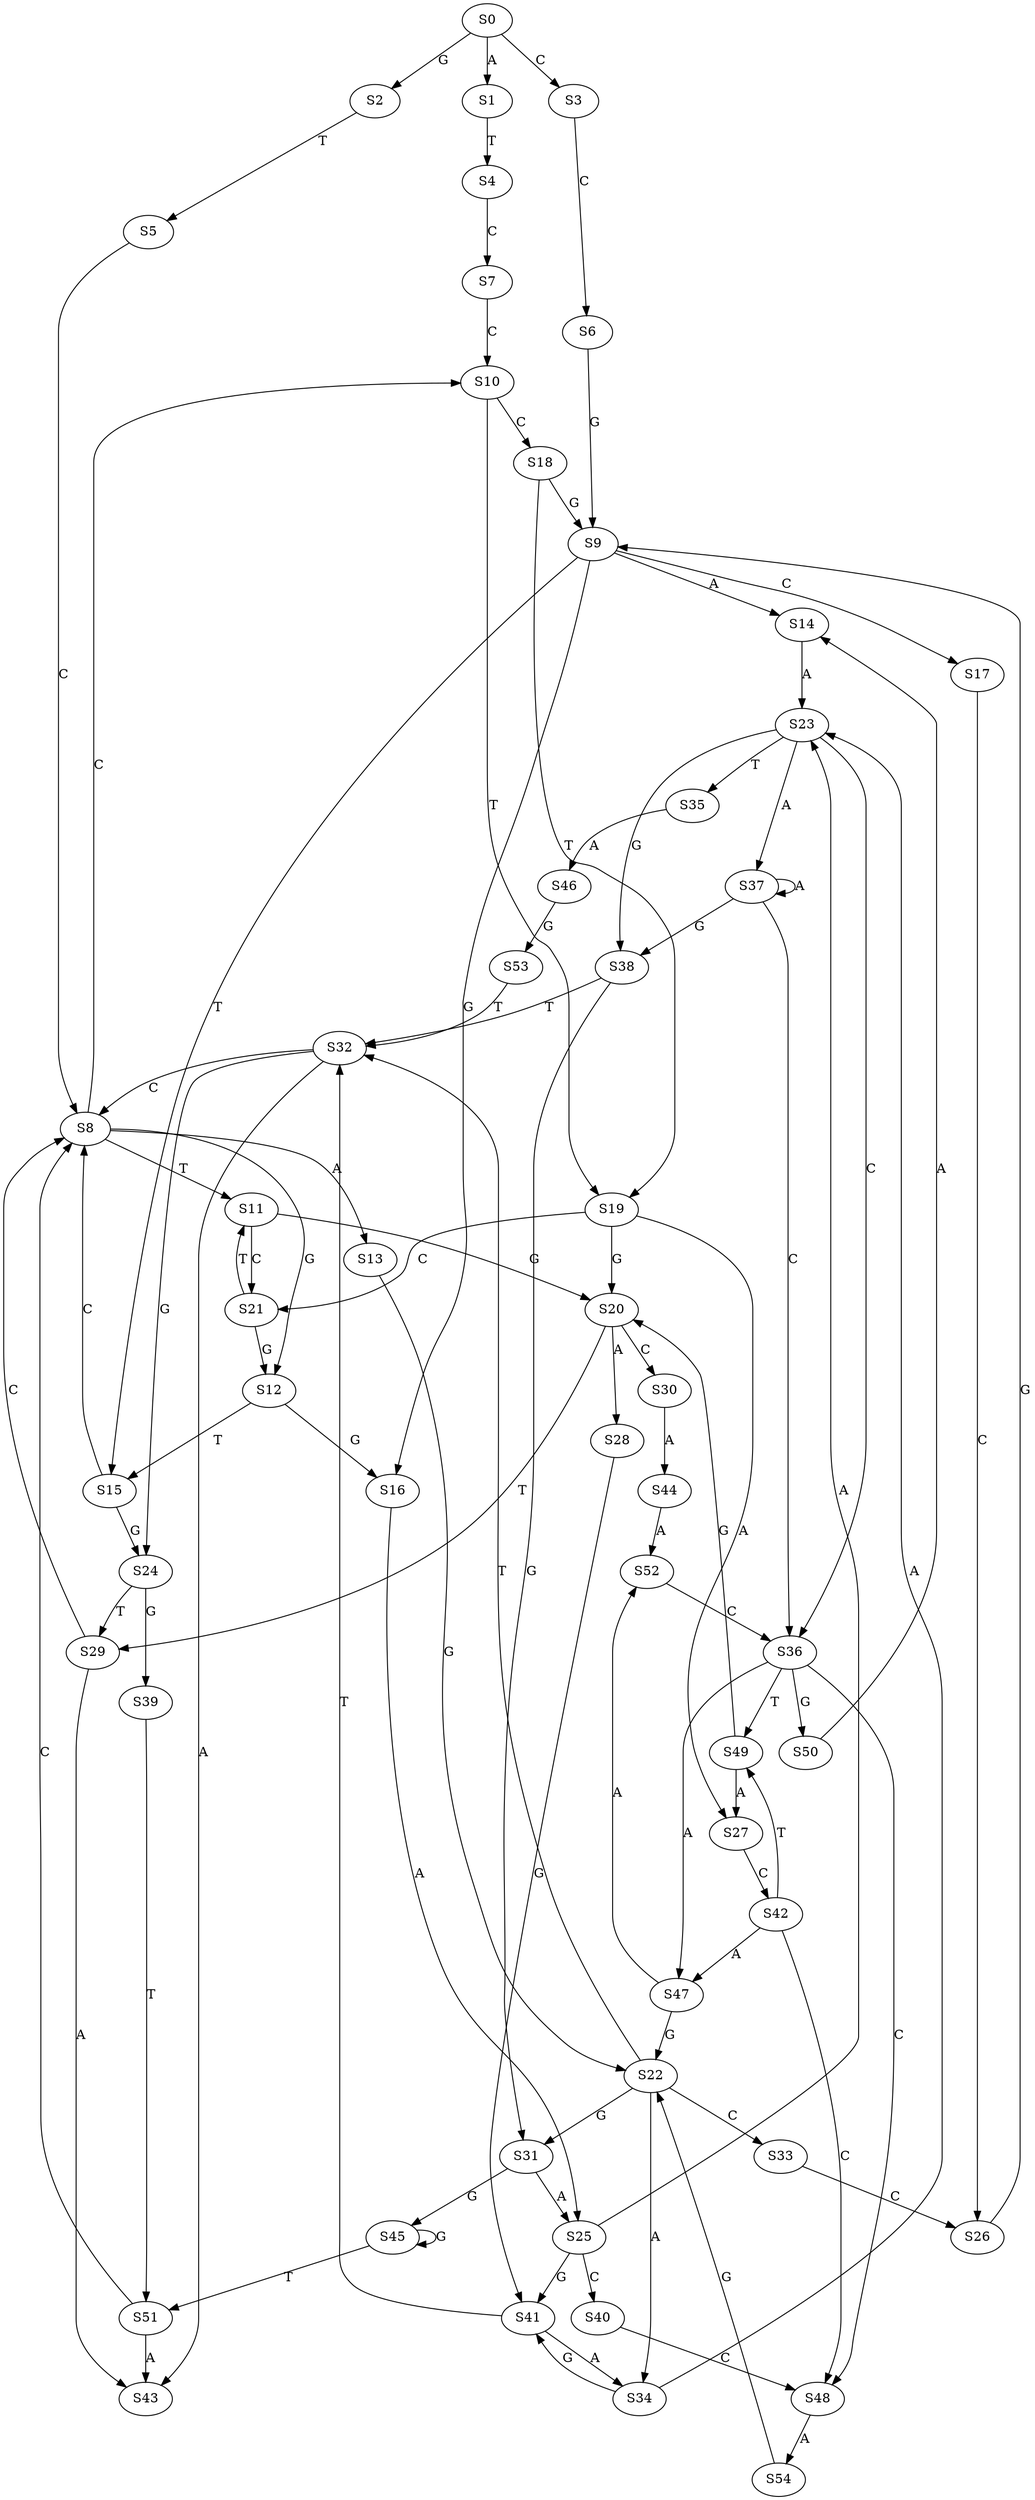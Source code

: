 strict digraph  {
	S0 -> S1 [ label = A ];
	S0 -> S2 [ label = G ];
	S0 -> S3 [ label = C ];
	S1 -> S4 [ label = T ];
	S2 -> S5 [ label = T ];
	S3 -> S6 [ label = C ];
	S4 -> S7 [ label = C ];
	S5 -> S8 [ label = C ];
	S6 -> S9 [ label = G ];
	S7 -> S10 [ label = C ];
	S8 -> S11 [ label = T ];
	S8 -> S12 [ label = G ];
	S8 -> S13 [ label = A ];
	S8 -> S10 [ label = C ];
	S9 -> S14 [ label = A ];
	S9 -> S15 [ label = T ];
	S9 -> S16 [ label = G ];
	S9 -> S17 [ label = C ];
	S10 -> S18 [ label = C ];
	S10 -> S19 [ label = T ];
	S11 -> S20 [ label = G ];
	S11 -> S21 [ label = C ];
	S12 -> S16 [ label = G ];
	S12 -> S15 [ label = T ];
	S13 -> S22 [ label = G ];
	S14 -> S23 [ label = A ];
	S15 -> S8 [ label = C ];
	S15 -> S24 [ label = G ];
	S16 -> S25 [ label = A ];
	S17 -> S26 [ label = C ];
	S18 -> S9 [ label = G ];
	S18 -> S19 [ label = T ];
	S19 -> S27 [ label = A ];
	S19 -> S20 [ label = G ];
	S19 -> S21 [ label = C ];
	S20 -> S28 [ label = A ];
	S20 -> S29 [ label = T ];
	S20 -> S30 [ label = C ];
	S21 -> S11 [ label = T ];
	S21 -> S12 [ label = G ];
	S22 -> S31 [ label = G ];
	S22 -> S32 [ label = T ];
	S22 -> S33 [ label = C ];
	S22 -> S34 [ label = A ];
	S23 -> S35 [ label = T ];
	S23 -> S36 [ label = C ];
	S23 -> S37 [ label = A ];
	S23 -> S38 [ label = G ];
	S24 -> S29 [ label = T ];
	S24 -> S39 [ label = G ];
	S25 -> S23 [ label = A ];
	S25 -> S40 [ label = C ];
	S25 -> S41 [ label = G ];
	S26 -> S9 [ label = G ];
	S27 -> S42 [ label = C ];
	S28 -> S41 [ label = G ];
	S29 -> S8 [ label = C ];
	S29 -> S43 [ label = A ];
	S30 -> S44 [ label = A ];
	S31 -> S25 [ label = A ];
	S31 -> S45 [ label = G ];
	S32 -> S43 [ label = A ];
	S32 -> S8 [ label = C ];
	S32 -> S24 [ label = G ];
	S33 -> S26 [ label = C ];
	S34 -> S41 [ label = G ];
	S34 -> S23 [ label = A ];
	S35 -> S46 [ label = A ];
	S36 -> S47 [ label = A ];
	S36 -> S48 [ label = C ];
	S36 -> S49 [ label = T ];
	S36 -> S50 [ label = G ];
	S37 -> S38 [ label = G ];
	S37 -> S36 [ label = C ];
	S37 -> S37 [ label = A ];
	S38 -> S32 [ label = T ];
	S38 -> S31 [ label = G ];
	S39 -> S51 [ label = T ];
	S40 -> S48 [ label = C ];
	S41 -> S32 [ label = T ];
	S41 -> S34 [ label = A ];
	S42 -> S48 [ label = C ];
	S42 -> S49 [ label = T ];
	S42 -> S47 [ label = A ];
	S44 -> S52 [ label = A ];
	S45 -> S51 [ label = T ];
	S45 -> S45 [ label = G ];
	S46 -> S53 [ label = G ];
	S47 -> S22 [ label = G ];
	S47 -> S52 [ label = A ];
	S48 -> S54 [ label = A ];
	S49 -> S27 [ label = A ];
	S49 -> S20 [ label = G ];
	S50 -> S14 [ label = A ];
	S51 -> S43 [ label = A ];
	S51 -> S8 [ label = C ];
	S52 -> S36 [ label = C ];
	S53 -> S32 [ label = T ];
	S54 -> S22 [ label = G ];
}
